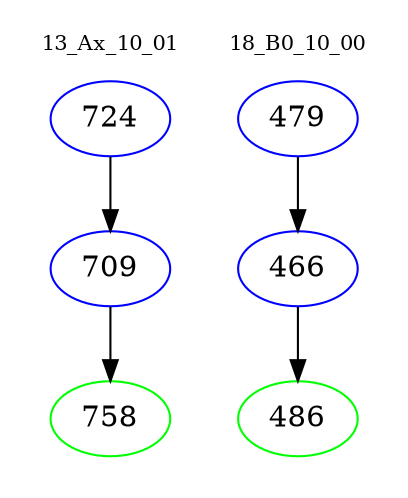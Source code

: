 digraph{
subgraph cluster_0 {
color = white
label = "13_Ax_10_01";
fontsize=10;
T0_724 [label="724", color="blue"]
T0_724 -> T0_709 [color="black"]
T0_709 [label="709", color="blue"]
T0_709 -> T0_758 [color="black"]
T0_758 [label="758", color="green"]
}
subgraph cluster_1 {
color = white
label = "18_B0_10_00";
fontsize=10;
T1_479 [label="479", color="blue"]
T1_479 -> T1_466 [color="black"]
T1_466 [label="466", color="blue"]
T1_466 -> T1_486 [color="black"]
T1_486 [label="486", color="green"]
}
}
